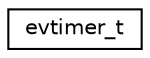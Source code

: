 digraph "Graphical Class Hierarchy"
{
 // LATEX_PDF_SIZE
  edge [fontname="Helvetica",fontsize="10",labelfontname="Helvetica",labelfontsize="10"];
  node [fontname="Helvetica",fontsize="10",shape=record];
  rankdir="LR";
  Node0 [label="evtimer_t",height=0.2,width=0.4,color="black", fillcolor="white", style="filled",URL="$structevtimer__t.html",tooltip="Event timer."];
}
